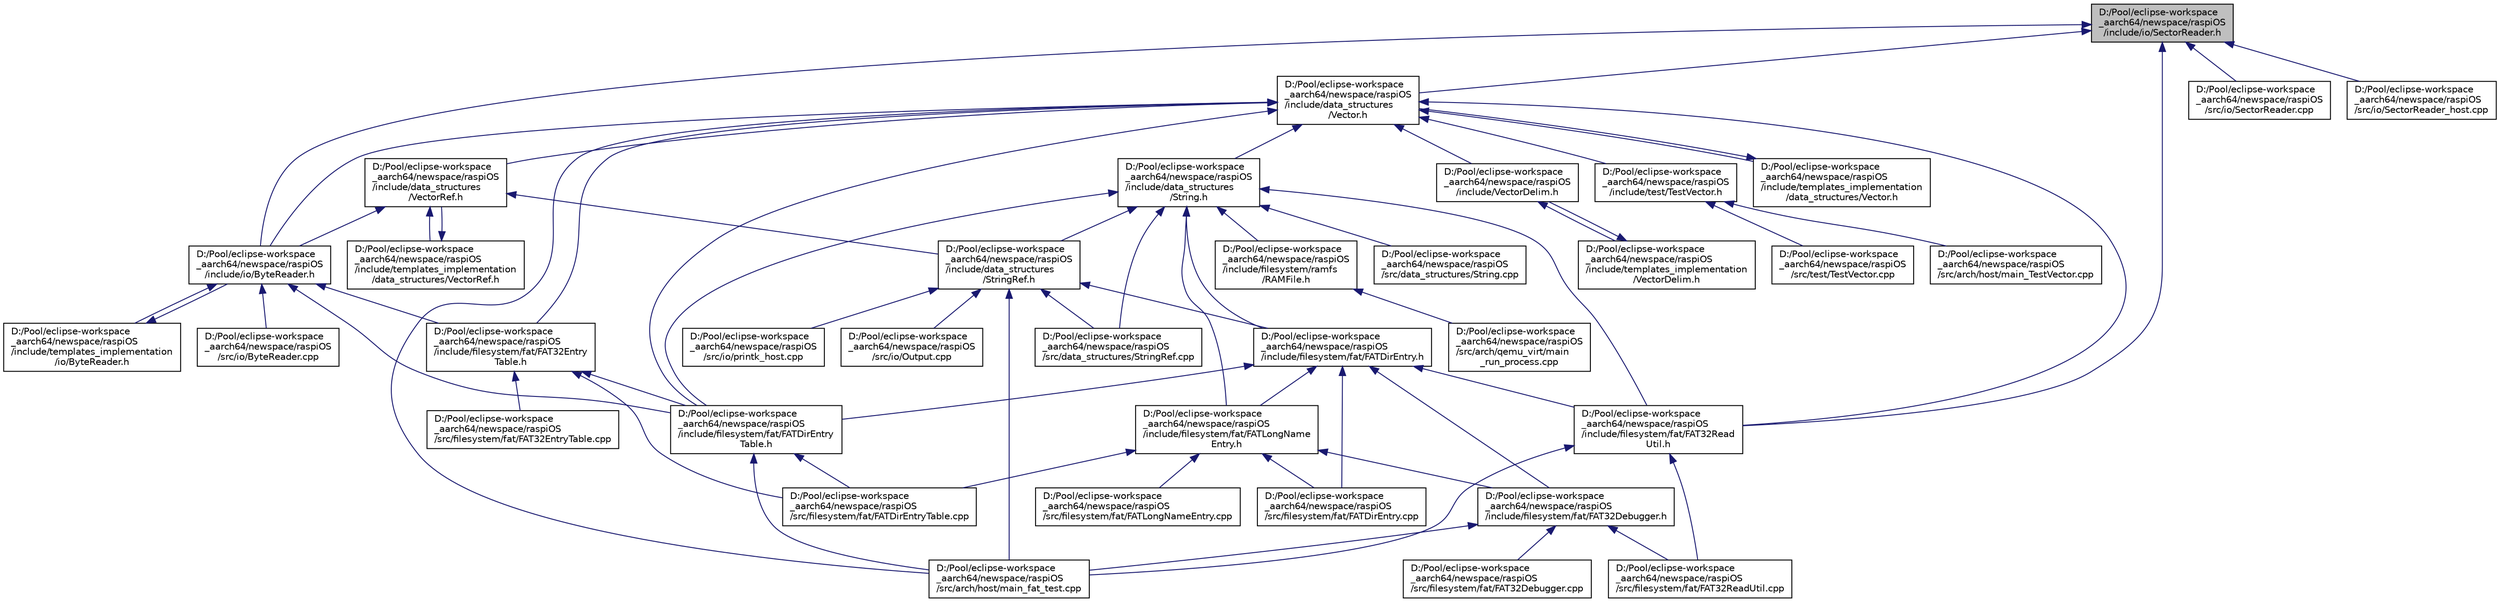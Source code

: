 digraph "D:/Pool/eclipse-workspace_aarch64/newspace/raspiOS/include/io/SectorReader.h"
{
  edge [fontname="Helvetica",fontsize="10",labelfontname="Helvetica",labelfontsize="10"];
  node [fontname="Helvetica",fontsize="10",shape=record];
  Node1926 [label="D:/Pool/eclipse-workspace\l_aarch64/newspace/raspiOS\l/include/io/SectorReader.h",height=0.2,width=0.4,color="black", fillcolor="grey75", style="filled", fontcolor="black"];
  Node1926 -> Node1927 [dir="back",color="midnightblue",fontsize="10",style="solid",fontname="Helvetica"];
  Node1927 [label="D:/Pool/eclipse-workspace\l_aarch64/newspace/raspiOS\l/include/data_structures\l/Vector.h",height=0.2,width=0.4,color="black", fillcolor="white", style="filled",URL="$d0/d70/data__structures_2_vector_8h.html"];
  Node1927 -> Node1928 [dir="back",color="midnightblue",fontsize="10",style="solid",fontname="Helvetica"];
  Node1928 [label="D:/Pool/eclipse-workspace\l_aarch64/newspace/raspiOS\l/include/data_structures\l/String.h",height=0.2,width=0.4,color="black", fillcolor="white", style="filled",URL="$db/db5/_string_8h.html"];
  Node1928 -> Node1929 [dir="back",color="midnightblue",fontsize="10",style="solid",fontname="Helvetica"];
  Node1929 [label="D:/Pool/eclipse-workspace\l_aarch64/newspace/raspiOS\l/include/data_structures\l/StringRef.h",height=0.2,width=0.4,color="black", fillcolor="white", style="filled",URL="$da/d55/_string_ref_8h.html"];
  Node1929 -> Node1930 [dir="back",color="midnightblue",fontsize="10",style="solid",fontname="Helvetica"];
  Node1930 [label="D:/Pool/eclipse-workspace\l_aarch64/newspace/raspiOS\l/include/filesystem/fat/FATDirEntry.h",height=0.2,width=0.4,color="black", fillcolor="white", style="filled",URL="$d9/de5/_f_a_t_dir_entry_8h.html"];
  Node1930 -> Node1931 [dir="back",color="midnightblue",fontsize="10",style="solid",fontname="Helvetica"];
  Node1931 [label="D:/Pool/eclipse-workspace\l_aarch64/newspace/raspiOS\l/include/filesystem/fat/FAT32Debugger.h",height=0.2,width=0.4,color="black", fillcolor="white", style="filled",URL="$d5/d42/_f_a_t32_debugger_8h.html"];
  Node1931 -> Node1932 [dir="back",color="midnightblue",fontsize="10",style="solid",fontname="Helvetica"];
  Node1932 [label="D:/Pool/eclipse-workspace\l_aarch64/newspace/raspiOS\l/src/arch/host/main_fat_test.cpp",height=0.2,width=0.4,color="black", fillcolor="white", style="filled",URL="$d2/d27/main__fat__test_8cpp.html"];
  Node1931 -> Node1933 [dir="back",color="midnightblue",fontsize="10",style="solid",fontname="Helvetica"];
  Node1933 [label="D:/Pool/eclipse-workspace\l_aarch64/newspace/raspiOS\l/src/filesystem/fat/FAT32Debugger.cpp",height=0.2,width=0.4,color="black", fillcolor="white", style="filled",URL="$d7/de4/_f_a_t32_debugger_8cpp.html"];
  Node1931 -> Node1934 [dir="back",color="midnightblue",fontsize="10",style="solid",fontname="Helvetica"];
  Node1934 [label="D:/Pool/eclipse-workspace\l_aarch64/newspace/raspiOS\l/src/filesystem/fat/FAT32ReadUtil.cpp",height=0.2,width=0.4,color="black", fillcolor="white", style="filled",URL="$d7/d79/_f_a_t32_read_util_8cpp.html"];
  Node1930 -> Node1935 [dir="back",color="midnightblue",fontsize="10",style="solid",fontname="Helvetica"];
  Node1935 [label="D:/Pool/eclipse-workspace\l_aarch64/newspace/raspiOS\l/include/filesystem/fat/FATLongName\lEntry.h",height=0.2,width=0.4,color="black", fillcolor="white", style="filled",URL="$da/d0d/_f_a_t_long_name_entry_8h.html"];
  Node1935 -> Node1931 [dir="back",color="midnightblue",fontsize="10",style="solid",fontname="Helvetica"];
  Node1935 -> Node1936 [dir="back",color="midnightblue",fontsize="10",style="solid",fontname="Helvetica"];
  Node1936 [label="D:/Pool/eclipse-workspace\l_aarch64/newspace/raspiOS\l/src/filesystem/fat/FATDirEntry.cpp",height=0.2,width=0.4,color="black", fillcolor="white", style="filled",URL="$d9/d15/_f_a_t_dir_entry_8cpp.html"];
  Node1935 -> Node1937 [dir="back",color="midnightblue",fontsize="10",style="solid",fontname="Helvetica"];
  Node1937 [label="D:/Pool/eclipse-workspace\l_aarch64/newspace/raspiOS\l/src/filesystem/fat/FATDirEntryTable.cpp",height=0.2,width=0.4,color="black", fillcolor="white", style="filled",URL="$d9/de1/_f_a_t_dir_entry_table_8cpp.html"];
  Node1935 -> Node1938 [dir="back",color="midnightblue",fontsize="10",style="solid",fontname="Helvetica"];
  Node1938 [label="D:/Pool/eclipse-workspace\l_aarch64/newspace/raspiOS\l/src/filesystem/fat/FATLongNameEntry.cpp",height=0.2,width=0.4,color="black", fillcolor="white", style="filled",URL="$da/da6/_f_a_t_long_name_entry_8cpp.html"];
  Node1930 -> Node1939 [dir="back",color="midnightblue",fontsize="10",style="solid",fontname="Helvetica"];
  Node1939 [label="D:/Pool/eclipse-workspace\l_aarch64/newspace/raspiOS\l/include/filesystem/fat/FAT32Read\lUtil.h",height=0.2,width=0.4,color="black", fillcolor="white", style="filled",URL="$d6/dbc/_f_a_t32_read_util_8h.html"];
  Node1939 -> Node1932 [dir="back",color="midnightblue",fontsize="10",style="solid",fontname="Helvetica"];
  Node1939 -> Node1934 [dir="back",color="midnightblue",fontsize="10",style="solid",fontname="Helvetica"];
  Node1930 -> Node1940 [dir="back",color="midnightblue",fontsize="10",style="solid",fontname="Helvetica"];
  Node1940 [label="D:/Pool/eclipse-workspace\l_aarch64/newspace/raspiOS\l/include/filesystem/fat/FATDirEntry\lTable.h",height=0.2,width=0.4,color="black", fillcolor="white", style="filled",URL="$de/d48/_f_a_t_dir_entry_table_8h.html"];
  Node1940 -> Node1932 [dir="back",color="midnightblue",fontsize="10",style="solid",fontname="Helvetica"];
  Node1940 -> Node1937 [dir="back",color="midnightblue",fontsize="10",style="solid",fontname="Helvetica"];
  Node1930 -> Node1936 [dir="back",color="midnightblue",fontsize="10",style="solid",fontname="Helvetica"];
  Node1929 -> Node1932 [dir="back",color="midnightblue",fontsize="10",style="solid",fontname="Helvetica"];
  Node1929 -> Node1941 [dir="back",color="midnightblue",fontsize="10",style="solid",fontname="Helvetica"];
  Node1941 [label="D:/Pool/eclipse-workspace\l_aarch64/newspace/raspiOS\l/src/data_structures/StringRef.cpp",height=0.2,width=0.4,color="black", fillcolor="white", style="filled",URL="$da/d40/_string_ref_8cpp.html"];
  Node1929 -> Node1942 [dir="back",color="midnightblue",fontsize="10",style="solid",fontname="Helvetica"];
  Node1942 [label="D:/Pool/eclipse-workspace\l_aarch64/newspace/raspiOS\l/src/io/Output.cpp",height=0.2,width=0.4,color="black", fillcolor="white", style="filled",URL="$dd/d4c/_output_8cpp.html"];
  Node1929 -> Node1943 [dir="back",color="midnightblue",fontsize="10",style="solid",fontname="Helvetica"];
  Node1943 [label="D:/Pool/eclipse-workspace\l_aarch64/newspace/raspiOS\l/src/io/printk_host.cpp",height=0.2,width=0.4,color="black", fillcolor="white", style="filled",URL="$d2/d67/printk__host_8cpp.html"];
  Node1928 -> Node1930 [dir="back",color="midnightblue",fontsize="10",style="solid",fontname="Helvetica"];
  Node1928 -> Node1935 [dir="back",color="midnightblue",fontsize="10",style="solid",fontname="Helvetica"];
  Node1928 -> Node1939 [dir="back",color="midnightblue",fontsize="10",style="solid",fontname="Helvetica"];
  Node1928 -> Node1940 [dir="back",color="midnightblue",fontsize="10",style="solid",fontname="Helvetica"];
  Node1928 -> Node1944 [dir="back",color="midnightblue",fontsize="10",style="solid",fontname="Helvetica"];
  Node1944 [label="D:/Pool/eclipse-workspace\l_aarch64/newspace/raspiOS\l/include/filesystem/ramfs\l/RAMFile.h",height=0.2,width=0.4,color="black", fillcolor="white", style="filled",URL="$d0/de0/_r_a_m_file_8h.html"];
  Node1944 -> Node1945 [dir="back",color="midnightblue",fontsize="10",style="solid",fontname="Helvetica"];
  Node1945 [label="D:/Pool/eclipse-workspace\l_aarch64/newspace/raspiOS\l/src/arch/qemu_virt/main\l_run_process.cpp",height=0.2,width=0.4,color="black", fillcolor="white", style="filled",URL="$d9/d35/main__run__process_8cpp.html"];
  Node1928 -> Node1946 [dir="back",color="midnightblue",fontsize="10",style="solid",fontname="Helvetica"];
  Node1946 [label="D:/Pool/eclipse-workspace\l_aarch64/newspace/raspiOS\l/src/data_structures/String.cpp",height=0.2,width=0.4,color="black", fillcolor="white", style="filled",URL="$d9/dae/_string_8cpp.html"];
  Node1928 -> Node1941 [dir="back",color="midnightblue",fontsize="10",style="solid",fontname="Helvetica"];
  Node1927 -> Node1947 [dir="back",color="midnightblue",fontsize="10",style="solid",fontname="Helvetica"];
  Node1947 [label="D:/Pool/eclipse-workspace\l_aarch64/newspace/raspiOS\l/include/templates_implementation\l/data_structures/Vector.h",height=0.2,width=0.4,color="black", fillcolor="white", style="filled",URL="$d6/d5d/templates__implementation_2data__structures_2_vector_8h.html"];
  Node1947 -> Node1927 [dir="back",color="midnightblue",fontsize="10",style="solid",fontname="Helvetica"];
  Node1927 -> Node1948 [dir="back",color="midnightblue",fontsize="10",style="solid",fontname="Helvetica"];
  Node1948 [label="D:/Pool/eclipse-workspace\l_aarch64/newspace/raspiOS\l/include/data_structures\l/VectorRef.h",height=0.2,width=0.4,color="black", fillcolor="white", style="filled",URL="$da/d95/data__structures_2_vector_ref_8h.html"];
  Node1948 -> Node1929 [dir="back",color="midnightblue",fontsize="10",style="solid",fontname="Helvetica"];
  Node1948 -> Node1949 [dir="back",color="midnightblue",fontsize="10",style="solid",fontname="Helvetica"];
  Node1949 [label="D:/Pool/eclipse-workspace\l_aarch64/newspace/raspiOS\l/include/templates_implementation\l/data_structures/VectorRef.h",height=0.2,width=0.4,color="black", fillcolor="white", style="filled",URL="$d0/d4d/templates__implementation_2data__structures_2_vector_ref_8h.html"];
  Node1949 -> Node1948 [dir="back",color="midnightblue",fontsize="10",style="solid",fontname="Helvetica"];
  Node1948 -> Node1950 [dir="back",color="midnightblue",fontsize="10",style="solid",fontname="Helvetica"];
  Node1950 [label="D:/Pool/eclipse-workspace\l_aarch64/newspace/raspiOS\l/include/io/ByteReader.h",height=0.2,width=0.4,color="black", fillcolor="white", style="filled",URL="$da/db6/io_2_byte_reader_8h.html"];
  Node1950 -> Node1951 [dir="back",color="midnightblue",fontsize="10",style="solid",fontname="Helvetica"];
  Node1951 [label="D:/Pool/eclipse-workspace\l_aarch64/newspace/raspiOS\l/include/filesystem/fat/FAT32Entry\lTable.h",height=0.2,width=0.4,color="black", fillcolor="white", style="filled",URL="$de/dca/_f_a_t32_entry_table_8h.html"];
  Node1951 -> Node1940 [dir="back",color="midnightblue",fontsize="10",style="solid",fontname="Helvetica"];
  Node1951 -> Node1952 [dir="back",color="midnightblue",fontsize="10",style="solid",fontname="Helvetica"];
  Node1952 [label="D:/Pool/eclipse-workspace\l_aarch64/newspace/raspiOS\l/src/filesystem/fat/FAT32EntryTable.cpp",height=0.2,width=0.4,color="black", fillcolor="white", style="filled",URL="$dc/dde/_f_a_t32_entry_table_8cpp.html"];
  Node1951 -> Node1937 [dir="back",color="midnightblue",fontsize="10",style="solid",fontname="Helvetica"];
  Node1950 -> Node1953 [dir="back",color="midnightblue",fontsize="10",style="solid",fontname="Helvetica"];
  Node1953 [label="D:/Pool/eclipse-workspace\l_aarch64/newspace/raspiOS\l/include/templates_implementation\l/io/ByteReader.h",height=0.2,width=0.4,color="black", fillcolor="white", style="filled",URL="$de/d51/templates__implementation_2io_2_byte_reader_8h.html"];
  Node1953 -> Node1950 [dir="back",color="midnightblue",fontsize="10",style="solid",fontname="Helvetica"];
  Node1950 -> Node1940 [dir="back",color="midnightblue",fontsize="10",style="solid",fontname="Helvetica"];
  Node1950 -> Node1954 [dir="back",color="midnightblue",fontsize="10",style="solid",fontname="Helvetica"];
  Node1954 [label="D:/Pool/eclipse-workspace\l_aarch64/newspace/raspiOS\l/src/io/ByteReader.cpp",height=0.2,width=0.4,color="black", fillcolor="white", style="filled",URL="$d0/db4/_byte_reader_8cpp.html"];
  Node1927 -> Node1951 [dir="back",color="midnightblue",fontsize="10",style="solid",fontname="Helvetica"];
  Node1927 -> Node1950 [dir="back",color="midnightblue",fontsize="10",style="solid",fontname="Helvetica"];
  Node1927 -> Node1939 [dir="back",color="midnightblue",fontsize="10",style="solid",fontname="Helvetica"];
  Node1927 -> Node1940 [dir="back",color="midnightblue",fontsize="10",style="solid",fontname="Helvetica"];
  Node1927 -> Node1955 [dir="back",color="midnightblue",fontsize="10",style="solid",fontname="Helvetica"];
  Node1955 [label="D:/Pool/eclipse-workspace\l_aarch64/newspace/raspiOS\l/include/VectorDelim.h",height=0.2,width=0.4,color="black", fillcolor="white", style="filled",URL="$db/de1/_vector_delim_8h.html"];
  Node1955 -> Node1956 [dir="back",color="midnightblue",fontsize="10",style="solid",fontname="Helvetica"];
  Node1956 [label="D:/Pool/eclipse-workspace\l_aarch64/newspace/raspiOS\l/include/templates_implementation\l/VectorDelim.h",height=0.2,width=0.4,color="black", fillcolor="white", style="filled",URL="$da/d34/templates__implementation_2_vector_delim_8h.html"];
  Node1956 -> Node1955 [dir="back",color="midnightblue",fontsize="10",style="solid",fontname="Helvetica"];
  Node1927 -> Node1957 [dir="back",color="midnightblue",fontsize="10",style="solid",fontname="Helvetica"];
  Node1957 [label="D:/Pool/eclipse-workspace\l_aarch64/newspace/raspiOS\l/include/test/TestVector.h",height=0.2,width=0.4,color="black", fillcolor="white", style="filled",URL="$d0/d4a/_test_vector_8h.html"];
  Node1957 -> Node1958 [dir="back",color="midnightblue",fontsize="10",style="solid",fontname="Helvetica"];
  Node1958 [label="D:/Pool/eclipse-workspace\l_aarch64/newspace/raspiOS\l/src/arch/host/main_TestVector.cpp",height=0.2,width=0.4,color="black", fillcolor="white", style="filled",URL="$d5/d46/main___test_vector_8cpp.html"];
  Node1957 -> Node1959 [dir="back",color="midnightblue",fontsize="10",style="solid",fontname="Helvetica"];
  Node1959 [label="D:/Pool/eclipse-workspace\l_aarch64/newspace/raspiOS\l/src/test/TestVector.cpp",height=0.2,width=0.4,color="black", fillcolor="white", style="filled",URL="$d4/d50/_test_vector_8cpp.html"];
  Node1927 -> Node1932 [dir="back",color="midnightblue",fontsize="10",style="solid",fontname="Helvetica"];
  Node1926 -> Node1950 [dir="back",color="midnightblue",fontsize="10",style="solid",fontname="Helvetica"];
  Node1926 -> Node1939 [dir="back",color="midnightblue",fontsize="10",style="solid",fontname="Helvetica"];
  Node1926 -> Node1960 [dir="back",color="midnightblue",fontsize="10",style="solid",fontname="Helvetica"];
  Node1960 [label="D:/Pool/eclipse-workspace\l_aarch64/newspace/raspiOS\l/src/io/SectorReader.cpp",height=0.2,width=0.4,color="black", fillcolor="white", style="filled",URL="$dd/d64/_sector_reader_8cpp.html"];
  Node1926 -> Node1961 [dir="back",color="midnightblue",fontsize="10",style="solid",fontname="Helvetica"];
  Node1961 [label="D:/Pool/eclipse-workspace\l_aarch64/newspace/raspiOS\l/src/io/SectorReader_host.cpp",height=0.2,width=0.4,color="black", fillcolor="white", style="filled",URL="$d6/d87/_sector_reader__host_8cpp.html"];
}
